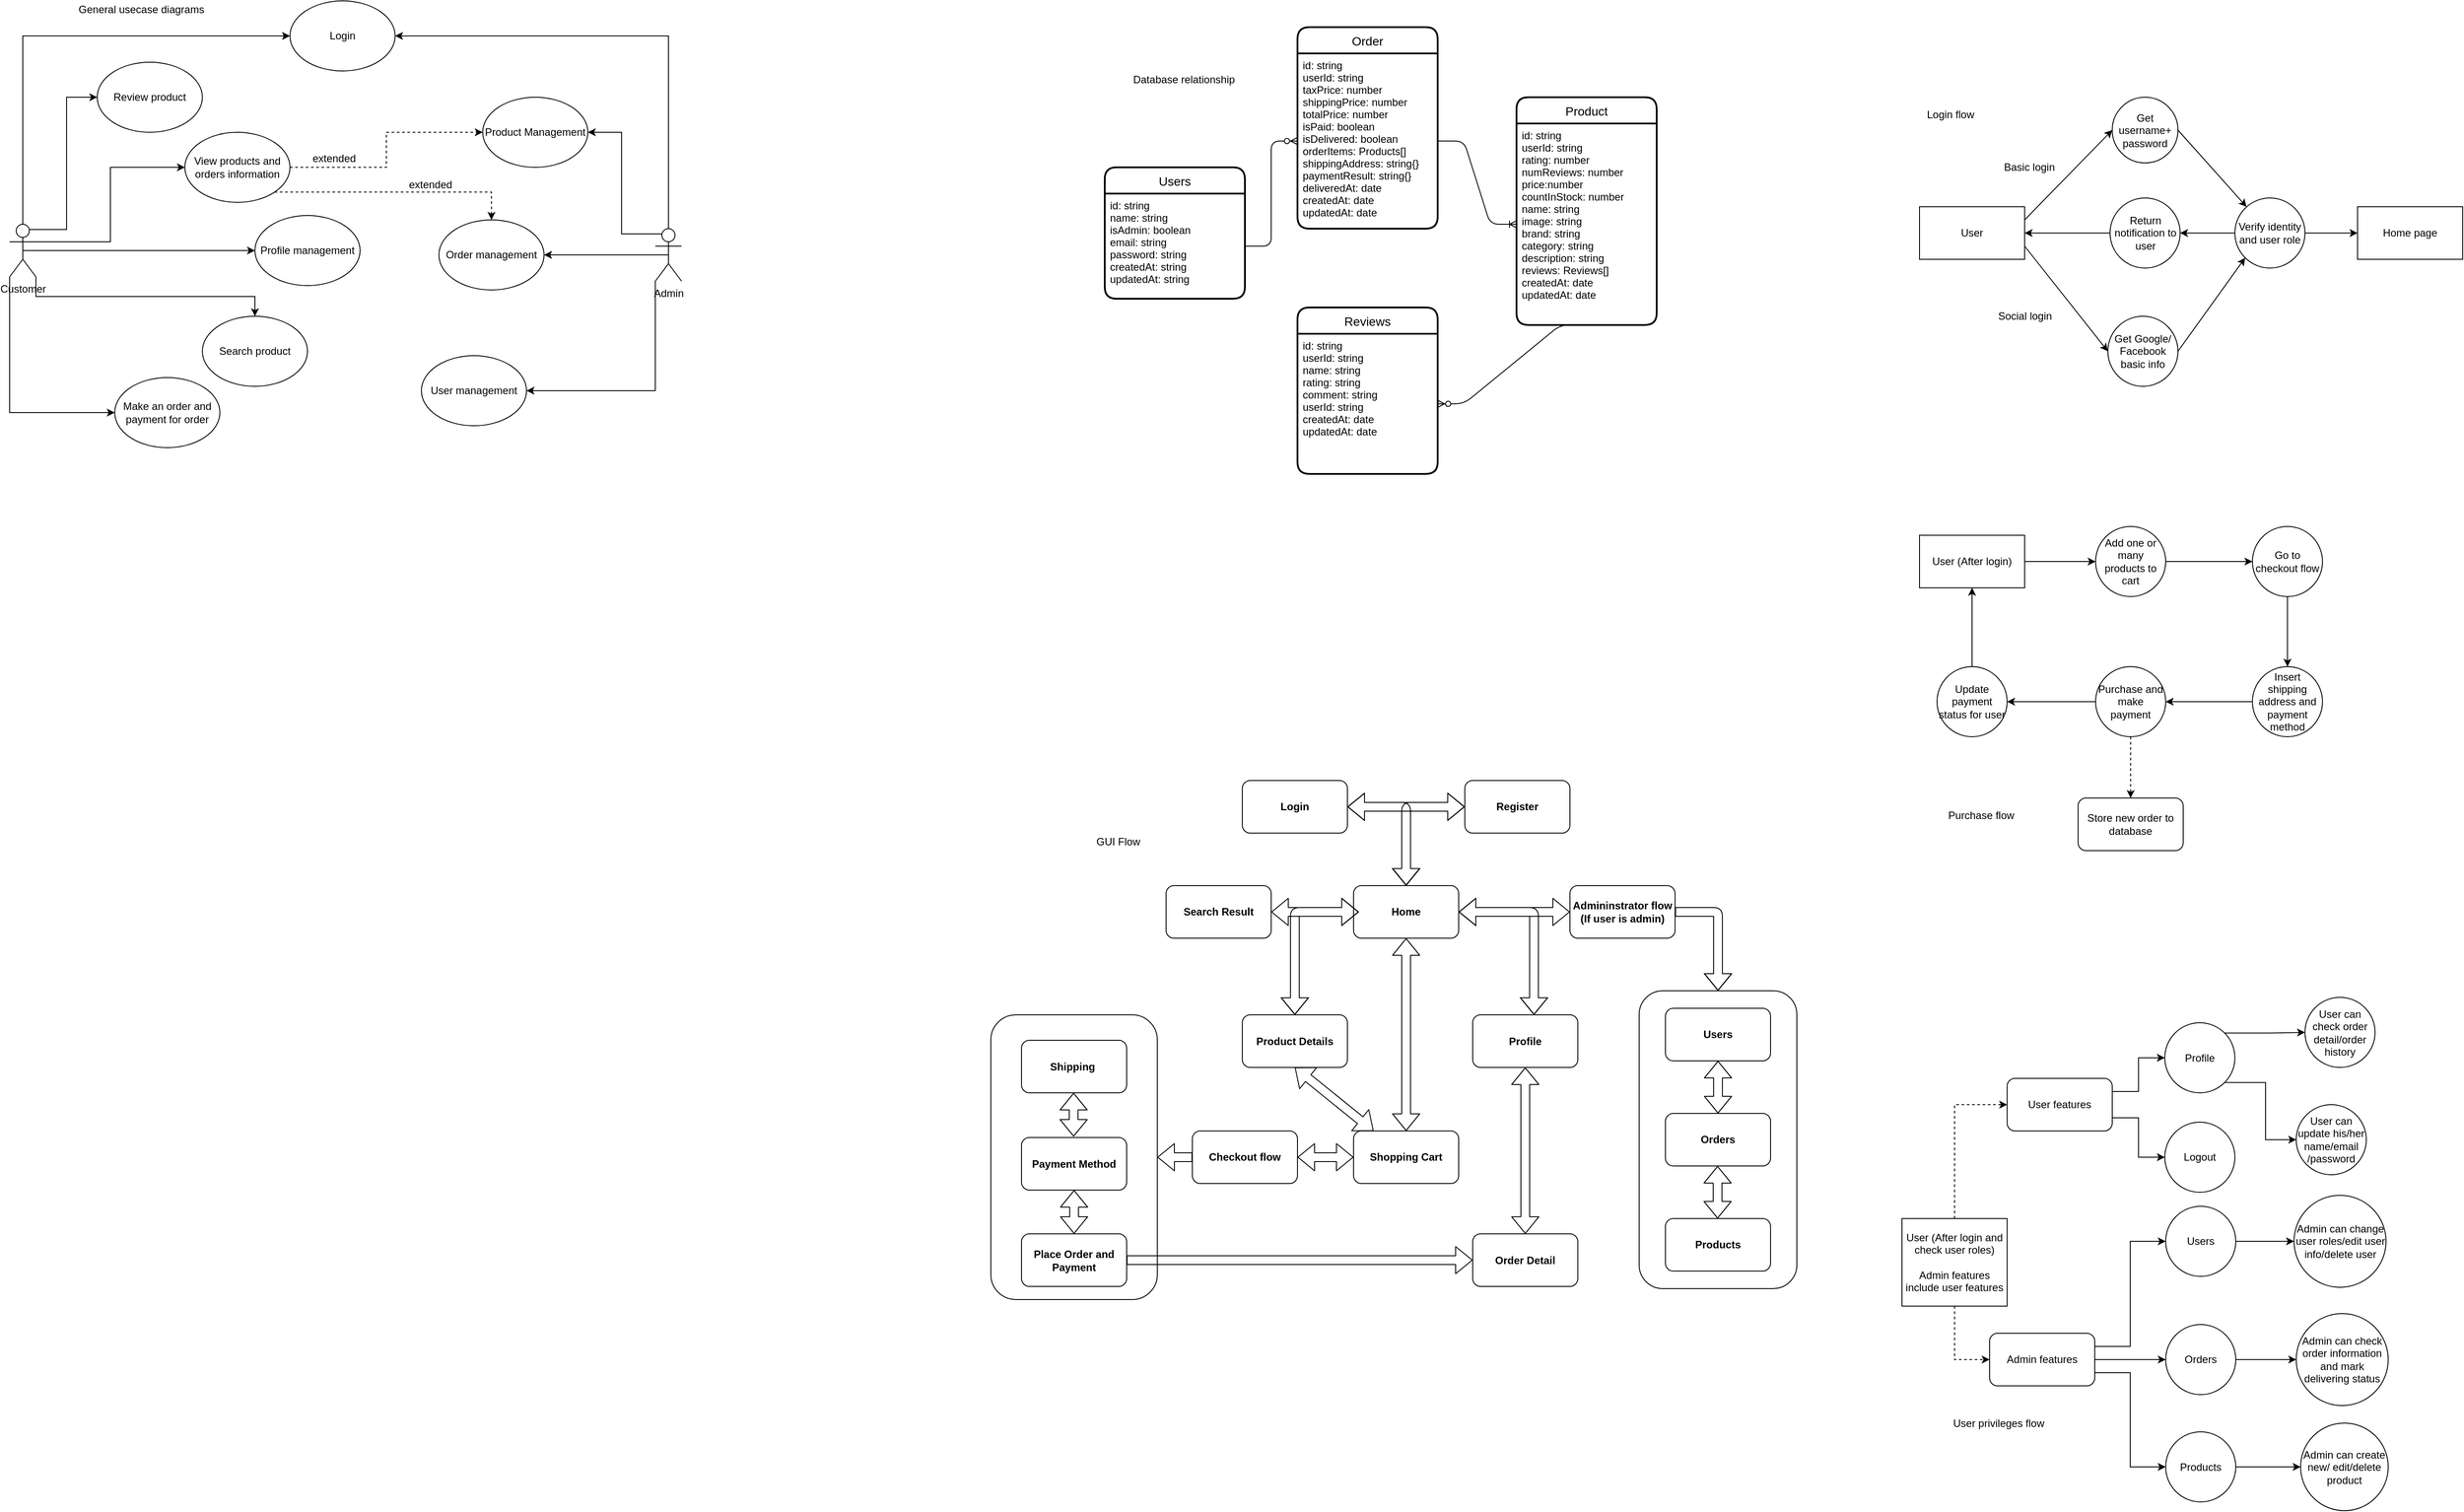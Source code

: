 <mxfile version="14.6.13" type="device"><diagram id="6ZNhktqQxoRfAD6pcb0J" name="Page-1"><mxGraphModel dx="2606" dy="644" grid="1" gridSize="10" guides="1" tooltips="1" connect="1" arrows="1" fold="1" page="1" pageScale="1" pageWidth="827" pageHeight="1169" math="0" shadow="0"><root><mxCell id="0"/><mxCell id="1" parent="0"/><mxCell id="3qqpjk2Meo74ZpkVtvSo-36" value="" style="rounded=1;whiteSpace=wrap;html=1;" parent="1" vertex="1"><mxGeometry x="680" y="1160" width="180" height="340" as="geometry"/></mxCell><mxCell id="3qqpjk2Meo74ZpkVtvSo-28" value="" style="rounded=1;whiteSpace=wrap;html=1;" parent="1" vertex="1"><mxGeometry x="-60" y="1187.5" width="190" height="325" as="geometry"/></mxCell><mxCell id="3qqpjk2Meo74ZpkVtvSo-5" value="Users" style="swimlane;childLayout=stackLayout;horizontal=1;startSize=30;horizontalStack=0;rounded=1;fontSize=14;fontStyle=0;strokeWidth=2;resizeParent=0;resizeLast=1;shadow=0;dashed=0;align=center;" parent="1" vertex="1"><mxGeometry x="70" y="220" width="160" height="150" as="geometry"/></mxCell><mxCell id="3qqpjk2Meo74ZpkVtvSo-6" value="id: string&#10;name: string&#10;isAdmin: boolean&#10;email: string&#10;password: string&#10;createdAt: string&#10;updatedAt: string" style="align=left;strokeColor=none;fillColor=none;spacingLeft=4;fontSize=12;verticalAlign=top;resizable=0;rotatable=0;part=1;" parent="3qqpjk2Meo74ZpkVtvSo-5" vertex="1"><mxGeometry y="30" width="160" height="120" as="geometry"/></mxCell><mxCell id="3qqpjk2Meo74ZpkVtvSo-7" value="Order" style="swimlane;childLayout=stackLayout;horizontal=1;startSize=30;horizontalStack=0;rounded=1;fontSize=14;fontStyle=0;strokeWidth=2;resizeParent=0;resizeLast=1;shadow=0;dashed=0;align=center;" parent="1" vertex="1"><mxGeometry x="290" y="60" width="160" height="230" as="geometry"/></mxCell><mxCell id="3qqpjk2Meo74ZpkVtvSo-8" value="id: string&#10;userId: string&#10;taxPrice: number&#10;shippingPrice: number&#10;totalPrice: number&#10;isPaid: boolean&#10;isDelivered: boolean&#10;orderItems: Products[]&#10;shippingAddress: string{}&#10;paymentResult: string{}&#10;deliveredAt: date&#10;createdAt: date&#10;updatedAt: date" style="align=left;strokeColor=none;fillColor=none;spacingLeft=4;fontSize=12;verticalAlign=top;resizable=0;rotatable=0;part=1;" parent="3qqpjk2Meo74ZpkVtvSo-7" vertex="1"><mxGeometry y="30" width="160" height="200" as="geometry"/></mxCell><mxCell id="3qqpjk2Meo74ZpkVtvSo-9" value="Product" style="swimlane;childLayout=stackLayout;horizontal=1;startSize=30;horizontalStack=0;rounded=1;fontSize=14;fontStyle=0;strokeWidth=2;resizeParent=0;resizeLast=1;shadow=0;dashed=0;align=center;" parent="1" vertex="1"><mxGeometry x="540" y="140" width="160" height="260" as="geometry"/></mxCell><mxCell id="3qqpjk2Meo74ZpkVtvSo-10" value="id: string&#10;userId: string&#10;rating: number&#10;numReviews: number&#10;price:number&#10;countInStock: number&#10;name: string&#10;image: string&#10;brand: string&#10;category: string&#10;description: string&#10;reviews: Reviews[]&#10;createdAt: date&#10;updatedAt: date" style="align=left;strokeColor=none;fillColor=none;spacingLeft=4;fontSize=12;verticalAlign=top;resizable=0;rotatable=0;part=1;" parent="3qqpjk2Meo74ZpkVtvSo-9" vertex="1"><mxGeometry y="30" width="160" height="230" as="geometry"/></mxCell><mxCell id="3qqpjk2Meo74ZpkVtvSo-11" value="Reviews" style="swimlane;childLayout=stackLayout;horizontal=1;startSize=30;horizontalStack=0;rounded=1;fontSize=14;fontStyle=0;strokeWidth=2;resizeParent=0;resizeLast=1;shadow=0;dashed=0;align=center;" parent="1" vertex="1"><mxGeometry x="290" y="380" width="160" height="190" as="geometry"/></mxCell><mxCell id="3qqpjk2Meo74ZpkVtvSo-12" value="id: string&#10;userId: string&#10;name: string&#10;rating: string&#10;comment: string&#10;userId: string&#10;createdAt: date&#10;updatedAt: date" style="align=left;strokeColor=none;fillColor=none;spacingLeft=4;fontSize=12;verticalAlign=top;resizable=0;rotatable=0;part=1;" parent="3qqpjk2Meo74ZpkVtvSo-11" vertex="1"><mxGeometry y="30" width="160" height="160" as="geometry"/></mxCell><mxCell id="3qqpjk2Meo74ZpkVtvSo-13" value="" style="edgeStyle=entityRelationEdgeStyle;fontSize=12;html=1;endArrow=ERzeroToMany;endFill=1;" parent="1" source="3qqpjk2Meo74ZpkVtvSo-6" target="3qqpjk2Meo74ZpkVtvSo-8" edge="1"><mxGeometry width="100" height="100" relative="1" as="geometry"><mxPoint x="360" y="340" as="sourcePoint"/><mxPoint x="460" y="240" as="targetPoint"/></mxGeometry></mxCell><mxCell id="3qqpjk2Meo74ZpkVtvSo-14" value="" style="edgeStyle=entityRelationEdgeStyle;fontSize=12;html=1;endArrow=ERoneToMany;exitX=1;exitY=0.5;exitDx=0;exitDy=0;" parent="1" source="3qqpjk2Meo74ZpkVtvSo-8" target="3qqpjk2Meo74ZpkVtvSo-10" edge="1"><mxGeometry width="100" height="100" relative="1" as="geometry"><mxPoint x="360" y="340" as="sourcePoint"/><mxPoint x="460" y="240" as="targetPoint"/></mxGeometry></mxCell><mxCell id="3qqpjk2Meo74ZpkVtvSo-16" value="" style="edgeStyle=entityRelationEdgeStyle;fontSize=12;html=1;endArrow=ERzeroToMany;endFill=1;exitX=0.5;exitY=1;exitDx=0;exitDy=0;entryX=1;entryY=0.5;entryDx=0;entryDy=0;" parent="1" source="3qqpjk2Meo74ZpkVtvSo-10" target="3qqpjk2Meo74ZpkVtvSo-12" edge="1"><mxGeometry width="100" height="100" relative="1" as="geometry"><mxPoint x="360" y="340" as="sourcePoint"/><mxPoint x="460" y="240" as="targetPoint"/></mxGeometry></mxCell><mxCell id="3qqpjk2Meo74ZpkVtvSo-17" value="&lt;b&gt;Home&lt;/b&gt;" style="rounded=1;whiteSpace=wrap;html=1;" parent="1" vertex="1"><mxGeometry x="354" y="1040" width="120" height="60" as="geometry"/></mxCell><mxCell id="3qqpjk2Meo74ZpkVtvSo-18" value="&lt;b&gt;Login&lt;/b&gt;" style="rounded=1;whiteSpace=wrap;html=1;" parent="1" vertex="1"><mxGeometry x="227" y="920" width="120" height="60" as="geometry"/></mxCell><mxCell id="3qqpjk2Meo74ZpkVtvSo-19" value="&lt;b&gt;Register&lt;/b&gt;" style="rounded=1;whiteSpace=wrap;html=1;" parent="1" vertex="1"><mxGeometry x="481" y="920" width="120" height="60" as="geometry"/></mxCell><mxCell id="3qqpjk2Meo74ZpkVtvSo-20" value="&lt;b&gt;Product Details&lt;/b&gt;" style="rounded=1;whiteSpace=wrap;html=1;" parent="1" vertex="1"><mxGeometry x="227" y="1187.5" width="120" height="60" as="geometry"/></mxCell><mxCell id="3qqpjk2Meo74ZpkVtvSo-21" value="&lt;b&gt;Search Result&lt;/b&gt;" style="rounded=1;whiteSpace=wrap;html=1;" parent="1" vertex="1"><mxGeometry x="140" y="1040" width="120" height="60" as="geometry"/></mxCell><mxCell id="3qqpjk2Meo74ZpkVtvSo-22" value="&lt;b&gt;Users&lt;/b&gt;" style="rounded=1;whiteSpace=wrap;html=1;" parent="1" vertex="1"><mxGeometry x="710" y="1180" width="120" height="60" as="geometry"/></mxCell><mxCell id="3qqpjk2Meo74ZpkVtvSo-23" value="&lt;b&gt;Shopping Cart&lt;/b&gt;" style="rounded=1;whiteSpace=wrap;html=1;" parent="1" vertex="1"><mxGeometry x="354" y="1320" width="120" height="60" as="geometry"/></mxCell><mxCell id="3qqpjk2Meo74ZpkVtvSo-24" value="&lt;b&gt;Shipping&amp;nbsp;&lt;/b&gt;" style="rounded=1;whiteSpace=wrap;html=1;" parent="1" vertex="1"><mxGeometry x="-25" y="1216.5" width="120" height="60" as="geometry"/></mxCell><mxCell id="3qqpjk2Meo74ZpkVtvSo-25" value="&lt;b&gt;Payment Method&lt;/b&gt;" style="rounded=1;whiteSpace=wrap;html=1;" parent="1" vertex="1"><mxGeometry x="-25" y="1327.5" width="120" height="60" as="geometry"/></mxCell><mxCell id="3qqpjk2Meo74ZpkVtvSo-26" value="&lt;b&gt;Place Order and Payment&lt;/b&gt;" style="rounded=1;whiteSpace=wrap;html=1;" parent="1" vertex="1"><mxGeometry x="-25" y="1437.5" width="120" height="60" as="geometry"/></mxCell><mxCell id="3qqpjk2Meo74ZpkVtvSo-27" value="&lt;b&gt;Order Detail&lt;/b&gt;" style="rounded=1;whiteSpace=wrap;html=1;" parent="1" vertex="1"><mxGeometry x="490" y="1437.5" width="120" height="60" as="geometry"/></mxCell><mxCell id="3qqpjk2Meo74ZpkVtvSo-29" value="&lt;b&gt;Checkout flow&lt;/b&gt;" style="rounded=1;whiteSpace=wrap;html=1;" parent="1" vertex="1"><mxGeometry x="170" y="1320" width="120" height="60" as="geometry"/></mxCell><mxCell id="3qqpjk2Meo74ZpkVtvSo-30" value="&lt;b&gt;Orders&lt;/b&gt;" style="rounded=1;whiteSpace=wrap;html=1;" parent="1" vertex="1"><mxGeometry x="710" y="1300" width="120" height="60" as="geometry"/></mxCell><mxCell id="3qqpjk2Meo74ZpkVtvSo-31" value="&lt;b&gt;Products&lt;/b&gt;" style="rounded=1;whiteSpace=wrap;html=1;" parent="1" vertex="1"><mxGeometry x="710" y="1420" width="120" height="60" as="geometry"/></mxCell><mxCell id="3qqpjk2Meo74ZpkVtvSo-32" value="" style="shape=flexArrow;endArrow=classic;startArrow=classic;html=1;exitX=0.5;exitY=0;exitDx=0;exitDy=0;entryX=0.5;entryY=1;entryDx=0;entryDy=0;" parent="1" source="3qqpjk2Meo74ZpkVtvSo-26" target="3qqpjk2Meo74ZpkVtvSo-25" edge="1"><mxGeometry width="100" height="100" relative="1" as="geometry"><mxPoint x="160" y="1377.5" as="sourcePoint"/><mxPoint x="260" y="1277.5" as="targetPoint"/></mxGeometry></mxCell><mxCell id="3qqpjk2Meo74ZpkVtvSo-33" value="" style="shape=flexArrow;endArrow=classic;startArrow=classic;html=1;exitX=0.5;exitY=0;exitDx=0;exitDy=0;entryX=0.5;entryY=1;entryDx=0;entryDy=0;" parent="1" edge="1"><mxGeometry width="100" height="100" relative="1" as="geometry"><mxPoint x="34.5" y="1326.5" as="sourcePoint"/><mxPoint x="34.5" y="1276.5" as="targetPoint"/></mxGeometry></mxCell><mxCell id="3qqpjk2Meo74ZpkVtvSo-35" value="" style="shape=flexArrow;endArrow=classic;html=1;exitX=1;exitY=0.5;exitDx=0;exitDy=0;entryX=0;entryY=0.5;entryDx=0;entryDy=0;" parent="1" source="3qqpjk2Meo74ZpkVtvSo-26" target="3qqpjk2Meo74ZpkVtvSo-27" edge="1"><mxGeometry width="50" height="50" relative="1" as="geometry"><mxPoint x="250" y="1285" as="sourcePoint"/><mxPoint x="300" y="1235" as="targetPoint"/></mxGeometry></mxCell><mxCell id="3qqpjk2Meo74ZpkVtvSo-37" value="" style="shape=flexArrow;endArrow=classic;startArrow=classic;html=1;exitX=0.5;exitY=0;exitDx=0;exitDy=0;entryX=0.5;entryY=1;entryDx=0;entryDy=0;entryPerimeter=0;" parent="1" source="3qqpjk2Meo74ZpkVtvSo-30" target="3qqpjk2Meo74ZpkVtvSo-22" edge="1"><mxGeometry width="100" height="100" relative="1" as="geometry"><mxPoint x="560" y="1330" as="sourcePoint"/><mxPoint x="770" y="1250" as="targetPoint"/></mxGeometry></mxCell><mxCell id="3qqpjk2Meo74ZpkVtvSo-39" value="" style="shape=flexArrow;endArrow=classic;startArrow=classic;html=1;exitX=0.5;exitY=0;exitDx=0;exitDy=0;entryX=0.5;entryY=1;entryDx=0;entryDy=0;entryPerimeter=0;" parent="1" edge="1"><mxGeometry width="100" height="100" relative="1" as="geometry"><mxPoint x="769.5" y="1420" as="sourcePoint"/><mxPoint x="769.5" y="1360" as="targetPoint"/></mxGeometry></mxCell><mxCell id="3qqpjk2Meo74ZpkVtvSo-40" value="&lt;b&gt;Admininstrator flow&lt;br&gt;(If user is admin)&lt;br&gt;&lt;/b&gt;" style="rounded=1;whiteSpace=wrap;html=1;" parent="1" vertex="1"><mxGeometry x="601" y="1040" width="120" height="60" as="geometry"/></mxCell><mxCell id="3qqpjk2Meo74ZpkVtvSo-41" value="" style="shape=flexArrow;endArrow=classic;startArrow=classic;html=1;exitX=1;exitY=0.5;exitDx=0;exitDy=0;entryX=0;entryY=0.5;entryDx=0;entryDy=0;" parent="1" source="3qqpjk2Meo74ZpkVtvSo-18" target="3qqpjk2Meo74ZpkVtvSo-19" edge="1"><mxGeometry width="100" height="100" relative="1" as="geometry"><mxPoint x="270" y="1200" as="sourcePoint"/><mxPoint x="370" y="1100" as="targetPoint"/></mxGeometry></mxCell><mxCell id="3qqpjk2Meo74ZpkVtvSo-42" value="" style="shape=flexArrow;endArrow=classic;startArrow=classic;html=1;exitX=0.5;exitY=0;exitDx=0;exitDy=0;entryX=1;entryY=0.5;entryDx=0;entryDy=0;" parent="1" source="3qqpjk2Meo74ZpkVtvSo-17" target="3qqpjk2Meo74ZpkVtvSo-18" edge="1"><mxGeometry width="100" height="100" relative="1" as="geometry"><mxPoint x="270" y="1200" as="sourcePoint"/><mxPoint x="420" y="950" as="targetPoint"/><Array as="points"><mxPoint x="414" y="950"/></Array></mxGeometry></mxCell><mxCell id="3qqpjk2Meo74ZpkVtvSo-43" value="" style="shape=flexArrow;endArrow=classic;startArrow=classic;html=1;entryX=0;entryY=0.5;entryDx=0;entryDy=0;exitX=0.5;exitY=0;exitDx=0;exitDy=0;" parent="1" source="3qqpjk2Meo74ZpkVtvSo-17" target="3qqpjk2Meo74ZpkVtvSo-19" edge="1"><mxGeometry width="100" height="100" relative="1" as="geometry"><mxPoint x="270" y="1200" as="sourcePoint"/><mxPoint x="370" y="1100" as="targetPoint"/><Array as="points"><mxPoint x="414" y="950"/></Array></mxGeometry></mxCell><mxCell id="3qqpjk2Meo74ZpkVtvSo-44" value="" style="shape=flexArrow;endArrow=classic;startArrow=classic;html=1;exitX=1;exitY=0.5;exitDx=0;exitDy=0;" parent="1" source="3qqpjk2Meo74ZpkVtvSo-21" edge="1"><mxGeometry width="100" height="100" relative="1" as="geometry"><mxPoint x="270" y="1200" as="sourcePoint"/><mxPoint x="360" y="1070" as="targetPoint"/></mxGeometry></mxCell><mxCell id="3qqpjk2Meo74ZpkVtvSo-45" value="&lt;b&gt;Profile&lt;/b&gt;" style="rounded=1;whiteSpace=wrap;html=1;" parent="1" vertex="1"><mxGeometry x="490" y="1187.5" width="120" height="60" as="geometry"/></mxCell><mxCell id="3qqpjk2Meo74ZpkVtvSo-46" value="" style="shape=flexArrow;endArrow=classic;startArrow=classic;html=1;exitX=0.5;exitY=0;exitDx=0;exitDy=0;" parent="1" source="3qqpjk2Meo74ZpkVtvSo-20" edge="1"><mxGeometry width="100" height="100" relative="1" as="geometry"><mxPoint x="300" y="1260" as="sourcePoint"/><mxPoint x="360" y="1070" as="targetPoint"/><Array as="points"><mxPoint x="287" y="1070"/></Array></mxGeometry></mxCell><mxCell id="3qqpjk2Meo74ZpkVtvSo-47" value="" style="shape=flexArrow;endArrow=classic;startArrow=classic;html=1;entryX=0.5;entryY=1;entryDx=0;entryDy=0;" parent="1" source="3qqpjk2Meo74ZpkVtvSo-23" target="3qqpjk2Meo74ZpkVtvSo-20" edge="1"><mxGeometry width="100" height="100" relative="1" as="geometry"><mxPoint x="300" y="1260" as="sourcePoint"/><mxPoint x="400" y="1160" as="targetPoint"/><Array as="points"/></mxGeometry></mxCell><mxCell id="3qqpjk2Meo74ZpkVtvSo-48" value="" style="shape=flexArrow;endArrow=classic;startArrow=classic;html=1;entryX=1;entryY=0.5;entryDx=0;entryDy=0;exitX=0;exitY=0.5;exitDx=0;exitDy=0;" parent="1" source="3qqpjk2Meo74ZpkVtvSo-23" target="3qqpjk2Meo74ZpkVtvSo-29" edge="1"><mxGeometry width="100" height="100" relative="1" as="geometry"><mxPoint x="424" y="1330" as="sourcePoint"/><mxPoint x="424" y="1250" as="targetPoint"/></mxGeometry></mxCell><mxCell id="3qqpjk2Meo74ZpkVtvSo-50" value="" style="shape=flexArrow;endArrow=classic;startArrow=classic;html=1;entryX=1;entryY=0.5;entryDx=0;entryDy=0;exitX=0.583;exitY=0;exitDx=0;exitDy=0;exitPerimeter=0;" parent="1" source="3qqpjk2Meo74ZpkVtvSo-45" target="3qqpjk2Meo74ZpkVtvSo-17" edge="1"><mxGeometry width="100" height="100" relative="1" as="geometry"><mxPoint x="200" y="1300" as="sourcePoint"/><mxPoint x="300" y="1200" as="targetPoint"/><Array as="points"><mxPoint x="560" y="1070"/></Array></mxGeometry></mxCell><mxCell id="3qqpjk2Meo74ZpkVtvSo-51" value="" style="shape=flexArrow;endArrow=classic;startArrow=classic;html=1;entryX=0.5;entryY=1;entryDx=0;entryDy=0;" parent="1" target="3qqpjk2Meo74ZpkVtvSo-17" edge="1"><mxGeometry width="100" height="100" relative="1" as="geometry"><mxPoint x="414" y="1320" as="sourcePoint"/><mxPoint x="410" y="1170" as="targetPoint"/></mxGeometry></mxCell><mxCell id="3qqpjk2Meo74ZpkVtvSo-52" value="" style="shape=flexArrow;endArrow=classic;startArrow=classic;html=1;entryX=0.5;entryY=1;entryDx=0;entryDy=0;exitX=0.5;exitY=0;exitDx=0;exitDy=0;" parent="1" source="3qqpjk2Meo74ZpkVtvSo-27" target="3qqpjk2Meo74ZpkVtvSo-45" edge="1"><mxGeometry width="100" height="100" relative="1" as="geometry"><mxPoint x="300" y="1320" as="sourcePoint"/><mxPoint x="400" y="1220" as="targetPoint"/></mxGeometry></mxCell><mxCell id="3qqpjk2Meo74ZpkVtvSo-53" value="" style="shape=flexArrow;endArrow=classic;html=1;exitX=0;exitY=0.5;exitDx=0;exitDy=0;entryX=1;entryY=0.5;entryDx=0;entryDy=0;" parent="1" source="3qqpjk2Meo74ZpkVtvSo-29" target="3qqpjk2Meo74ZpkVtvSo-28" edge="1"><mxGeometry width="50" height="50" relative="1" as="geometry"><mxPoint x="230" y="1290" as="sourcePoint"/><mxPoint x="280" y="1240" as="targetPoint"/></mxGeometry></mxCell><mxCell id="3qqpjk2Meo74ZpkVtvSo-54" value="" style="shape=flexArrow;endArrow=classic;startArrow=classic;html=1;exitX=1;exitY=0.5;exitDx=0;exitDy=0;entryX=0;entryY=0.5;entryDx=0;entryDy=0;" parent="1" source="3qqpjk2Meo74ZpkVtvSo-17" target="3qqpjk2Meo74ZpkVtvSo-40" edge="1"><mxGeometry width="100" height="100" relative="1" as="geometry"><mxPoint x="570" y="1180" as="sourcePoint"/><mxPoint x="670" y="1080" as="targetPoint"/></mxGeometry></mxCell><mxCell id="3qqpjk2Meo74ZpkVtvSo-57" value="" style="shape=flexArrow;endArrow=classic;html=1;entryX=0.5;entryY=0;entryDx=0;entryDy=0;exitX=1;exitY=0.5;exitDx=0;exitDy=0;" parent="1" source="3qqpjk2Meo74ZpkVtvSo-40" target="3qqpjk2Meo74ZpkVtvSo-36" edge="1"><mxGeometry width="50" height="50" relative="1" as="geometry"><mxPoint x="600" y="1150" as="sourcePoint"/><mxPoint x="650" y="1100" as="targetPoint"/><Array as="points"><mxPoint x="770" y="1070"/></Array></mxGeometry></mxCell><mxCell id="3qqpjk2Meo74ZpkVtvSo-58" value="User" style="rounded=0;whiteSpace=wrap;html=1;" parent="1" vertex="1"><mxGeometry x="1000" y="265" width="120" height="60" as="geometry"/></mxCell><mxCell id="3qqpjk2Meo74ZpkVtvSo-59" value="Get username+&lt;br&gt;password" style="ellipse;whiteSpace=wrap;html=1;aspect=fixed;" parent="1" vertex="1"><mxGeometry x="1220" y="140" width="75" height="75" as="geometry"/></mxCell><mxCell id="3qqpjk2Meo74ZpkVtvSo-60" value="Get Google/&lt;br&gt;Facebook basic info" style="ellipse;whiteSpace=wrap;html=1;aspect=fixed;" parent="1" vertex="1"><mxGeometry x="1215" y="390" width="80" height="80" as="geometry"/></mxCell><mxCell id="3qqpjk2Meo74ZpkVtvSo-62" value="" style="endArrow=classic;html=1;exitX=1;exitY=0.25;exitDx=0;exitDy=0;entryX=0;entryY=0.5;entryDx=0;entryDy=0;" parent="1" source="3qqpjk2Meo74ZpkVtvSo-58" target="3qqpjk2Meo74ZpkVtvSo-59" edge="1"><mxGeometry width="50" height="50" relative="1" as="geometry"><mxPoint x="1200" y="360" as="sourcePoint"/><mxPoint x="1250" y="310" as="targetPoint"/></mxGeometry></mxCell><mxCell id="3qqpjk2Meo74ZpkVtvSo-63" value="Basic login" style="text;html=1;align=center;verticalAlign=middle;resizable=0;points=[];autosize=1;strokeColor=none;" parent="1" vertex="1"><mxGeometry x="1090" y="210" width="70" height="20" as="geometry"/></mxCell><mxCell id="3qqpjk2Meo74ZpkVtvSo-64" value="" style="endArrow=classic;html=1;entryX=0;entryY=0.5;entryDx=0;entryDy=0;exitX=1;exitY=0.75;exitDx=0;exitDy=0;" parent="1" source="3qqpjk2Meo74ZpkVtvSo-58" target="3qqpjk2Meo74ZpkVtvSo-60" edge="1"><mxGeometry width="50" height="50" relative="1" as="geometry"><mxPoint x="1200" y="360" as="sourcePoint"/><mxPoint x="1250" y="310" as="targetPoint"/></mxGeometry></mxCell><mxCell id="3qqpjk2Meo74ZpkVtvSo-65" value="Social login" style="text;html=1;align=center;verticalAlign=middle;resizable=0;points=[];autosize=1;strokeColor=none;" parent="1" vertex="1"><mxGeometry x="1080" y="380" width="80" height="20" as="geometry"/></mxCell><mxCell id="3qqpjk2Meo74ZpkVtvSo-72" style="edgeStyle=orthogonalEdgeStyle;rounded=0;orthogonalLoop=1;jettySize=auto;html=1;exitX=0;exitY=0.5;exitDx=0;exitDy=0;" parent="1" source="3qqpjk2Meo74ZpkVtvSo-66" target="3qqpjk2Meo74ZpkVtvSo-70" edge="1"><mxGeometry relative="1" as="geometry"/></mxCell><mxCell id="3qqpjk2Meo74ZpkVtvSo-76" style="edgeStyle=orthogonalEdgeStyle;rounded=0;orthogonalLoop=1;jettySize=auto;html=1;exitX=1;exitY=0.5;exitDx=0;exitDy=0;entryX=0;entryY=0.5;entryDx=0;entryDy=0;" parent="1" source="3qqpjk2Meo74ZpkVtvSo-66" target="3qqpjk2Meo74ZpkVtvSo-75" edge="1"><mxGeometry relative="1" as="geometry"/></mxCell><mxCell id="3qqpjk2Meo74ZpkVtvSo-66" value="Verify identity and user role" style="ellipse;whiteSpace=wrap;html=1;aspect=fixed;" parent="1" vertex="1"><mxGeometry x="1360" y="255" width="80" height="80" as="geometry"/></mxCell><mxCell id="3qqpjk2Meo74ZpkVtvSo-67" value="" style="endArrow=classic;html=1;exitX=1;exitY=0.5;exitDx=0;exitDy=0;" parent="1" source="3qqpjk2Meo74ZpkVtvSo-59" target="3qqpjk2Meo74ZpkVtvSo-66" edge="1"><mxGeometry width="50" height="50" relative="1" as="geometry"><mxPoint x="1300" y="230" as="sourcePoint"/><mxPoint x="1380" y="300" as="targetPoint"/></mxGeometry></mxCell><mxCell id="3qqpjk2Meo74ZpkVtvSo-69" value="" style="endArrow=classic;html=1;exitX=1;exitY=0.5;exitDx=0;exitDy=0;entryX=0;entryY=1;entryDx=0;entryDy=0;" parent="1" source="3qqpjk2Meo74ZpkVtvSo-60" target="3qqpjk2Meo74ZpkVtvSo-66" edge="1"><mxGeometry width="50" height="50" relative="1" as="geometry"><mxPoint x="1330" y="350" as="sourcePoint"/><mxPoint x="1380" y="300" as="targetPoint"/></mxGeometry></mxCell><mxCell id="3qqpjk2Meo74ZpkVtvSo-73" style="edgeStyle=orthogonalEdgeStyle;rounded=0;orthogonalLoop=1;jettySize=auto;html=1;exitX=0;exitY=0.5;exitDx=0;exitDy=0;entryX=1;entryY=0.5;entryDx=0;entryDy=0;" parent="1" source="3qqpjk2Meo74ZpkVtvSo-70" target="3qqpjk2Meo74ZpkVtvSo-58" edge="1"><mxGeometry relative="1" as="geometry"/></mxCell><mxCell id="3qqpjk2Meo74ZpkVtvSo-70" value="Return notification to user" style="ellipse;whiteSpace=wrap;html=1;aspect=fixed;" parent="1" vertex="1"><mxGeometry x="1217.5" y="255" width="80" height="80" as="geometry"/></mxCell><mxCell id="3qqpjk2Meo74ZpkVtvSo-75" value="Home page" style="rounded=0;whiteSpace=wrap;html=1;" parent="1" vertex="1"><mxGeometry x="1500" y="265" width="120" height="60" as="geometry"/></mxCell><mxCell id="3qqpjk2Meo74ZpkVtvSo-87" style="edgeStyle=orthogonalEdgeStyle;rounded=0;orthogonalLoop=1;jettySize=auto;html=1;exitX=1;exitY=0.5;exitDx=0;exitDy=0;" parent="1" source="3qqpjk2Meo74ZpkVtvSo-77" target="3qqpjk2Meo74ZpkVtvSo-81" edge="1"><mxGeometry relative="1" as="geometry"/></mxCell><mxCell id="3qqpjk2Meo74ZpkVtvSo-77" value="User (After login)" style="rounded=0;whiteSpace=wrap;html=1;" parent="1" vertex="1"><mxGeometry x="1000" y="640" width="120" height="60" as="geometry"/></mxCell><mxCell id="3qqpjk2Meo74ZpkVtvSo-88" style="edgeStyle=orthogonalEdgeStyle;rounded=0;orthogonalLoop=1;jettySize=auto;html=1;exitX=1;exitY=0.5;exitDx=0;exitDy=0;" parent="1" source="3qqpjk2Meo74ZpkVtvSo-81" target="3qqpjk2Meo74ZpkVtvSo-82" edge="1"><mxGeometry relative="1" as="geometry"/></mxCell><mxCell id="3qqpjk2Meo74ZpkVtvSo-81" value="&lt;span&gt;Add one or many products to cart&lt;/span&gt;" style="ellipse;whiteSpace=wrap;html=1;aspect=fixed;rounded=0;" parent="1" vertex="1"><mxGeometry x="1201" y="630" width="80" height="80" as="geometry"/></mxCell><mxCell id="3qqpjk2Meo74ZpkVtvSo-89" style="edgeStyle=orthogonalEdgeStyle;rounded=0;orthogonalLoop=1;jettySize=auto;html=1;exitX=0.5;exitY=1;exitDx=0;exitDy=0;" parent="1" source="3qqpjk2Meo74ZpkVtvSo-82" target="3qqpjk2Meo74ZpkVtvSo-83" edge="1"><mxGeometry relative="1" as="geometry"/></mxCell><mxCell id="3qqpjk2Meo74ZpkVtvSo-82" value="&lt;span&gt;Go to checkout flow&lt;/span&gt;" style="ellipse;whiteSpace=wrap;html=1;aspect=fixed;rounded=0;" parent="1" vertex="1"><mxGeometry x="1380" y="630" width="80" height="80" as="geometry"/></mxCell><mxCell id="3qqpjk2Meo74ZpkVtvSo-90" style="edgeStyle=orthogonalEdgeStyle;rounded=0;orthogonalLoop=1;jettySize=auto;html=1;exitX=0;exitY=0.5;exitDx=0;exitDy=0;" parent="1" source="3qqpjk2Meo74ZpkVtvSo-83" target="3qqpjk2Meo74ZpkVtvSo-84" edge="1"><mxGeometry relative="1" as="geometry"/></mxCell><mxCell id="3qqpjk2Meo74ZpkVtvSo-83" value="&lt;span&gt;Insert shipping address and payment method&lt;/span&gt;" style="ellipse;whiteSpace=wrap;html=1;aspect=fixed;rounded=0;" parent="1" vertex="1"><mxGeometry x="1380" y="790" width="80" height="80" as="geometry"/></mxCell><mxCell id="3qqpjk2Meo74ZpkVtvSo-91" style="edgeStyle=orthogonalEdgeStyle;rounded=0;orthogonalLoop=1;jettySize=auto;html=1;exitX=0;exitY=0.5;exitDx=0;exitDy=0;entryX=1;entryY=0.5;entryDx=0;entryDy=0;" parent="1" source="3qqpjk2Meo74ZpkVtvSo-84" target="3qqpjk2Meo74ZpkVtvSo-85" edge="1"><mxGeometry relative="1" as="geometry"/></mxCell><mxCell id="3qqpjk2Meo74ZpkVtvSo-95" style="edgeStyle=orthogonalEdgeStyle;rounded=0;orthogonalLoop=1;jettySize=auto;html=1;exitX=0.5;exitY=1;exitDx=0;exitDy=0;dashed=1;" parent="1" source="3qqpjk2Meo74ZpkVtvSo-84" target="3qqpjk2Meo74ZpkVtvSo-94" edge="1"><mxGeometry relative="1" as="geometry"/></mxCell><mxCell id="3qqpjk2Meo74ZpkVtvSo-84" value="Purchase and make payment" style="ellipse;whiteSpace=wrap;html=1;aspect=fixed;rounded=0;" parent="1" vertex="1"><mxGeometry x="1201" y="790" width="80" height="80" as="geometry"/></mxCell><mxCell id="3qqpjk2Meo74ZpkVtvSo-92" style="edgeStyle=orthogonalEdgeStyle;rounded=0;orthogonalLoop=1;jettySize=auto;html=1;exitX=0.5;exitY=0;exitDx=0;exitDy=0;" parent="1" source="3qqpjk2Meo74ZpkVtvSo-85" target="3qqpjk2Meo74ZpkVtvSo-77" edge="1"><mxGeometry relative="1" as="geometry"/></mxCell><mxCell id="3qqpjk2Meo74ZpkVtvSo-85" value="Update payment status for user" style="ellipse;whiteSpace=wrap;html=1;aspect=fixed;" parent="1" vertex="1"><mxGeometry x="1020" y="790" width="80" height="80" as="geometry"/></mxCell><mxCell id="3qqpjk2Meo74ZpkVtvSo-94" value="Store new order to database" style="rounded=1;whiteSpace=wrap;html=1;" parent="1" vertex="1"><mxGeometry x="1181" y="940" width="120" height="60" as="geometry"/></mxCell><mxCell id="3qqpjk2Meo74ZpkVtvSo-96" value="GUI Flow" style="text;html=1;align=center;verticalAlign=middle;resizable=0;points=[];autosize=1;strokeColor=none;" parent="1" vertex="1"><mxGeometry x="50" y="980" width="70" height="20" as="geometry"/></mxCell><mxCell id="3qqpjk2Meo74ZpkVtvSo-97" value="Database relationship" style="text;html=1;align=center;verticalAlign=middle;resizable=0;points=[];autosize=1;strokeColor=none;" parent="1" vertex="1"><mxGeometry x="95" y="110" width="130" height="20" as="geometry"/></mxCell><mxCell id="3qqpjk2Meo74ZpkVtvSo-98" value="Login flow" style="text;html=1;align=center;verticalAlign=middle;resizable=0;points=[];autosize=1;strokeColor=none;" parent="1" vertex="1"><mxGeometry x="1000" y="150" width="70" height="20" as="geometry"/></mxCell><mxCell id="3qqpjk2Meo74ZpkVtvSo-99" value="Purchase flow" style="text;html=1;align=center;verticalAlign=middle;resizable=0;points=[];autosize=1;strokeColor=none;" parent="1" vertex="1"><mxGeometry x="1025" y="950" width="90" height="20" as="geometry"/></mxCell><mxCell id="3qqpjk2Meo74ZpkVtvSo-128" style="edgeStyle=orthogonalEdgeStyle;rounded=0;orthogonalLoop=1;jettySize=auto;html=1;exitX=0.5;exitY=1;exitDx=0;exitDy=0;dashed=1;entryX=0;entryY=0.5;entryDx=0;entryDy=0;" parent="1" source="3qqpjk2Meo74ZpkVtvSo-100" target="3qqpjk2Meo74ZpkVtvSo-124" edge="1"><mxGeometry relative="1" as="geometry"/></mxCell><mxCell id="3qqpjk2Meo74ZpkVtvSo-140" style="edgeStyle=orthogonalEdgeStyle;rounded=0;orthogonalLoop=1;jettySize=auto;html=1;exitX=0.5;exitY=0;exitDx=0;exitDy=0;dashed=1;entryX=0;entryY=0.5;entryDx=0;entryDy=0;" parent="1" source="3qqpjk2Meo74ZpkVtvSo-100" target="3qqpjk2Meo74ZpkVtvSo-139" edge="1"><mxGeometry relative="1" as="geometry"/></mxCell><mxCell id="3qqpjk2Meo74ZpkVtvSo-100" value="User (After login and check user roles)&lt;br&gt;&lt;br&gt;Admin features include user features" style="rounded=0;whiteSpace=wrap;html=1;" parent="1" vertex="1"><mxGeometry x="980" y="1420" width="120" height="100" as="geometry"/></mxCell><mxCell id="3qqpjk2Meo74ZpkVtvSo-112" style="edgeStyle=orthogonalEdgeStyle;rounded=0;orthogonalLoop=1;jettySize=auto;html=1;exitX=1;exitY=0;exitDx=0;exitDy=0;entryX=0;entryY=0.5;entryDx=0;entryDy=0;" parent="1" source="3qqpjk2Meo74ZpkVtvSo-101" target="3qqpjk2Meo74ZpkVtvSo-108" edge="1"><mxGeometry relative="1" as="geometry"><mxPoint x="1419" y="1170" as="targetPoint"/></mxGeometry></mxCell><mxCell id="3qqpjk2Meo74ZpkVtvSo-114" style="edgeStyle=orthogonalEdgeStyle;rounded=0;orthogonalLoop=1;jettySize=auto;html=1;exitX=1;exitY=1;exitDx=0;exitDy=0;entryX=0;entryY=0.5;entryDx=0;entryDy=0;" parent="1" source="3qqpjk2Meo74ZpkVtvSo-101" target="3qqpjk2Meo74ZpkVtvSo-109" edge="1"><mxGeometry relative="1" as="geometry"><mxPoint x="1419" y="1322.5" as="targetPoint"/></mxGeometry></mxCell><mxCell id="3qqpjk2Meo74ZpkVtvSo-101" value="Profile" style="ellipse;whiteSpace=wrap;html=1;aspect=fixed;rounded=0;" parent="1" vertex="1"><mxGeometry x="1280" y="1196.5" width="80" height="80" as="geometry"/></mxCell><mxCell id="3qqpjk2Meo74ZpkVtvSo-104" value="Logout" style="ellipse;whiteSpace=wrap;html=1;aspect=fixed;rounded=0;" parent="1" vertex="1"><mxGeometry x="1280" y="1310" width="80" height="80" as="geometry"/></mxCell><mxCell id="3qqpjk2Meo74ZpkVtvSo-108" value="User can check order detail/order history" style="ellipse;whiteSpace=wrap;html=1;aspect=fixed;rounded=0;" parent="1" vertex="1"><mxGeometry x="1440" y="1167.5" width="80" height="80" as="geometry"/></mxCell><mxCell id="3qqpjk2Meo74ZpkVtvSo-109" value="User can update his/her name/email&lt;br&gt;/password" style="ellipse;whiteSpace=wrap;html=1;aspect=fixed;rounded=0;" parent="1" vertex="1"><mxGeometry x="1430" y="1290" width="80" height="80" as="geometry"/></mxCell><mxCell id="3qqpjk2Meo74ZpkVtvSo-135" style="edgeStyle=orthogonalEdgeStyle;rounded=0;orthogonalLoop=1;jettySize=auto;html=1;exitX=1;exitY=0.5;exitDx=0;exitDy=0;entryX=0;entryY=0.5;entryDx=0;entryDy=0;" parent="1" source="3qqpjk2Meo74ZpkVtvSo-121" target="3qqpjk2Meo74ZpkVtvSo-130" edge="1"><mxGeometry relative="1" as="geometry"/></mxCell><mxCell id="3qqpjk2Meo74ZpkVtvSo-121" value="Products" style="ellipse;whiteSpace=wrap;html=1;aspect=fixed;rounded=0;" parent="1" vertex="1"><mxGeometry x="1281" y="1663.5" width="80" height="80" as="geometry"/></mxCell><mxCell id="3qqpjk2Meo74ZpkVtvSo-133" style="edgeStyle=orthogonalEdgeStyle;rounded=0;orthogonalLoop=1;jettySize=auto;html=1;exitX=1;exitY=0.5;exitDx=0;exitDy=0;entryX=0;entryY=0.5;entryDx=0;entryDy=0;" parent="1" source="3qqpjk2Meo74ZpkVtvSo-122" target="3qqpjk2Meo74ZpkVtvSo-132" edge="1"><mxGeometry relative="1" as="geometry"><mxPoint x="1430" y="1446" as="targetPoint"/></mxGeometry></mxCell><mxCell id="3qqpjk2Meo74ZpkVtvSo-122" value="Users" style="ellipse;whiteSpace=wrap;html=1;aspect=fixed;rounded=0;" parent="1" vertex="1"><mxGeometry x="1281" y="1406" width="80" height="80" as="geometry"/></mxCell><mxCell id="3qqpjk2Meo74ZpkVtvSo-134" style="edgeStyle=orthogonalEdgeStyle;rounded=0;orthogonalLoop=1;jettySize=auto;html=1;exitX=1;exitY=0.5;exitDx=0;exitDy=0;" parent="1" source="3qqpjk2Meo74ZpkVtvSo-123" target="3qqpjk2Meo74ZpkVtvSo-131" edge="1"><mxGeometry relative="1" as="geometry"/></mxCell><mxCell id="3qqpjk2Meo74ZpkVtvSo-123" value="Orders" style="ellipse;whiteSpace=wrap;html=1;aspect=fixed;rounded=0;" parent="1" vertex="1"><mxGeometry x="1281" y="1541" width="80" height="80" as="geometry"/></mxCell><mxCell id="3qqpjk2Meo74ZpkVtvSo-136" style="edgeStyle=orthogonalEdgeStyle;rounded=0;orthogonalLoop=1;jettySize=auto;html=1;exitX=1;exitY=0.25;exitDx=0;exitDy=0;entryX=0;entryY=0.5;entryDx=0;entryDy=0;" parent="1" source="3qqpjk2Meo74ZpkVtvSo-124" target="3qqpjk2Meo74ZpkVtvSo-122" edge="1"><mxGeometry relative="1" as="geometry"/></mxCell><mxCell id="3qqpjk2Meo74ZpkVtvSo-137" style="edgeStyle=orthogonalEdgeStyle;rounded=0;orthogonalLoop=1;jettySize=auto;html=1;exitX=1;exitY=0.5;exitDx=0;exitDy=0;" parent="1" source="3qqpjk2Meo74ZpkVtvSo-124" target="3qqpjk2Meo74ZpkVtvSo-123" edge="1"><mxGeometry relative="1" as="geometry"/></mxCell><mxCell id="3qqpjk2Meo74ZpkVtvSo-138" style="edgeStyle=orthogonalEdgeStyle;rounded=0;orthogonalLoop=1;jettySize=auto;html=1;exitX=1;exitY=0.75;exitDx=0;exitDy=0;entryX=0;entryY=0.5;entryDx=0;entryDy=0;" parent="1" source="3qqpjk2Meo74ZpkVtvSo-124" target="3qqpjk2Meo74ZpkVtvSo-121" edge="1"><mxGeometry relative="1" as="geometry"/></mxCell><mxCell id="3qqpjk2Meo74ZpkVtvSo-124" value="Admin features" style="rounded=1;whiteSpace=wrap;html=1;" parent="1" vertex="1"><mxGeometry x="1080" y="1551" width="120" height="60" as="geometry"/></mxCell><mxCell id="3qqpjk2Meo74ZpkVtvSo-130" value="Admin can create new/ edit/delete product" style="ellipse;whiteSpace=wrap;html=1;aspect=fixed;rounded=0;" parent="1" vertex="1"><mxGeometry x="1435" y="1653.5" width="100" height="100" as="geometry"/></mxCell><mxCell id="3qqpjk2Meo74ZpkVtvSo-131" value="Admin can check order information and mark delivering status" style="ellipse;whiteSpace=wrap;html=1;aspect=fixed;rounded=0;" parent="1" vertex="1"><mxGeometry x="1430" y="1528.5" width="105" height="105" as="geometry"/></mxCell><mxCell id="3qqpjk2Meo74ZpkVtvSo-132" value="Admin can change user roles/edit user info/delete user" style="ellipse;whiteSpace=wrap;html=1;aspect=fixed;rounded=0;" parent="1" vertex="1"><mxGeometry x="1427.5" y="1393.5" width="105" height="105" as="geometry"/></mxCell><mxCell id="3qqpjk2Meo74ZpkVtvSo-141" style="edgeStyle=orthogonalEdgeStyle;rounded=0;orthogonalLoop=1;jettySize=auto;html=1;exitX=1;exitY=0.75;exitDx=0;exitDy=0;entryX=0;entryY=0.5;entryDx=0;entryDy=0;" parent="1" source="3qqpjk2Meo74ZpkVtvSo-139" target="3qqpjk2Meo74ZpkVtvSo-104" edge="1"><mxGeometry relative="1" as="geometry"/></mxCell><mxCell id="3qqpjk2Meo74ZpkVtvSo-142" style="edgeStyle=orthogonalEdgeStyle;rounded=0;orthogonalLoop=1;jettySize=auto;html=1;exitX=1;exitY=0.25;exitDx=0;exitDy=0;" parent="1" source="3qqpjk2Meo74ZpkVtvSo-139" target="3qqpjk2Meo74ZpkVtvSo-101" edge="1"><mxGeometry relative="1" as="geometry"/></mxCell><mxCell id="3qqpjk2Meo74ZpkVtvSo-139" value="User features" style="rounded=1;whiteSpace=wrap;html=1;" parent="1" vertex="1"><mxGeometry x="1100" y="1260" width="120" height="60" as="geometry"/></mxCell><mxCell id="3qqpjk2Meo74ZpkVtvSo-149" value="User privileges flow" style="text;html=1;align=center;verticalAlign=middle;resizable=0;points=[];autosize=1;strokeColor=none;" parent="1" vertex="1"><mxGeometry x="1030" y="1643.5" width="120" height="20" as="geometry"/></mxCell><mxCell id="0g9j2EnC2jy3TThTTPbx-14" style="edgeStyle=orthogonalEdgeStyle;rounded=0;orthogonalLoop=1;jettySize=auto;html=1;exitX=0.5;exitY=0;exitDx=0;exitDy=0;exitPerimeter=0;entryX=0;entryY=0.5;entryDx=0;entryDy=0;" edge="1" parent="1" source="0g9j2EnC2jy3TThTTPbx-1" target="0g9j2EnC2jy3TThTTPbx-3"><mxGeometry relative="1" as="geometry"/></mxCell><mxCell id="0g9j2EnC2jy3TThTTPbx-18" style="edgeStyle=orthogonalEdgeStyle;rounded=0;orthogonalLoop=1;jettySize=auto;html=1;exitX=0.75;exitY=0.1;exitDx=0;exitDy=0;exitPerimeter=0;entryX=0;entryY=0.5;entryDx=0;entryDy=0;" edge="1" parent="1" source="0g9j2EnC2jy3TThTTPbx-1" target="0g9j2EnC2jy3TThTTPbx-10"><mxGeometry relative="1" as="geometry"/></mxCell><mxCell id="0g9j2EnC2jy3TThTTPbx-19" style="edgeStyle=orthogonalEdgeStyle;rounded=0;orthogonalLoop=1;jettySize=auto;html=1;exitX=1;exitY=0.333;exitDx=0;exitDy=0;exitPerimeter=0;entryX=0;entryY=0.5;entryDx=0;entryDy=0;" edge="1" parent="1" source="0g9j2EnC2jy3TThTTPbx-1" target="0g9j2EnC2jy3TThTTPbx-9"><mxGeometry relative="1" as="geometry"/></mxCell><mxCell id="0g9j2EnC2jy3TThTTPbx-20" style="edgeStyle=orthogonalEdgeStyle;rounded=0;orthogonalLoop=1;jettySize=auto;html=1;exitX=0.5;exitY=0.5;exitDx=0;exitDy=0;exitPerimeter=0;" edge="1" parent="1" source="0g9j2EnC2jy3TThTTPbx-1" target="0g9j2EnC2jy3TThTTPbx-8"><mxGeometry relative="1" as="geometry"/></mxCell><mxCell id="0g9j2EnC2jy3TThTTPbx-21" style="edgeStyle=orthogonalEdgeStyle;rounded=0;orthogonalLoop=1;jettySize=auto;html=1;exitX=1;exitY=1;exitDx=0;exitDy=0;exitPerimeter=0;entryX=0.5;entryY=0;entryDx=0;entryDy=0;" edge="1" parent="1" source="0g9j2EnC2jy3TThTTPbx-1" target="0g9j2EnC2jy3TThTTPbx-6"><mxGeometry relative="1" as="geometry"/></mxCell><mxCell id="0g9j2EnC2jy3TThTTPbx-22" style="edgeStyle=orthogonalEdgeStyle;rounded=0;orthogonalLoop=1;jettySize=auto;html=1;exitX=0;exitY=1;exitDx=0;exitDy=0;exitPerimeter=0;entryX=0;entryY=0.5;entryDx=0;entryDy=0;" edge="1" parent="1" source="0g9j2EnC2jy3TThTTPbx-1" target="0g9j2EnC2jy3TThTTPbx-11"><mxGeometry relative="1" as="geometry"/></mxCell><mxCell id="0g9j2EnC2jy3TThTTPbx-1" value="Customer" style="shape=umlActor;verticalLabelPosition=bottom;verticalAlign=top;html=1;outlineConnect=0;" vertex="1" parent="1"><mxGeometry x="-1180" y="285" width="30" height="60" as="geometry"/></mxCell><mxCell id="0g9j2EnC2jy3TThTTPbx-13" style="edgeStyle=orthogonalEdgeStyle;rounded=0;orthogonalLoop=1;jettySize=auto;html=1;exitX=0.5;exitY=0;exitDx=0;exitDy=0;exitPerimeter=0;entryX=1;entryY=0.5;entryDx=0;entryDy=0;" edge="1" parent="1" source="0g9j2EnC2jy3TThTTPbx-2" target="0g9j2EnC2jy3TThTTPbx-3"><mxGeometry relative="1" as="geometry"/></mxCell><mxCell id="0g9j2EnC2jy3TThTTPbx-15" style="edgeStyle=orthogonalEdgeStyle;rounded=0;orthogonalLoop=1;jettySize=auto;html=1;exitX=0.25;exitY=0.1;exitDx=0;exitDy=0;exitPerimeter=0;entryX=1;entryY=0.5;entryDx=0;entryDy=0;" edge="1" parent="1" source="0g9j2EnC2jy3TThTTPbx-2" target="0g9j2EnC2jy3TThTTPbx-4"><mxGeometry relative="1" as="geometry"/></mxCell><mxCell id="0g9j2EnC2jy3TThTTPbx-17" style="edgeStyle=orthogonalEdgeStyle;rounded=0;orthogonalLoop=1;jettySize=auto;html=1;exitX=0.5;exitY=0.5;exitDx=0;exitDy=0;exitPerimeter=0;entryX=1;entryY=0.5;entryDx=0;entryDy=0;" edge="1" parent="1" source="0g9j2EnC2jy3TThTTPbx-2" target="0g9j2EnC2jy3TThTTPbx-7"><mxGeometry relative="1" as="geometry"/></mxCell><mxCell id="0g9j2EnC2jy3TThTTPbx-27" style="edgeStyle=orthogonalEdgeStyle;rounded=0;orthogonalLoop=1;jettySize=auto;html=1;exitX=0;exitY=1;exitDx=0;exitDy=0;exitPerimeter=0;entryX=1;entryY=0.5;entryDx=0;entryDy=0;" edge="1" parent="1" source="0g9j2EnC2jy3TThTTPbx-2" target="0g9j2EnC2jy3TThTTPbx-5"><mxGeometry relative="1" as="geometry"/></mxCell><mxCell id="0g9j2EnC2jy3TThTTPbx-2" value="Admin" style="shape=umlActor;verticalLabelPosition=bottom;verticalAlign=top;html=1;outlineConnect=0;" vertex="1" parent="1"><mxGeometry x="-443" y="290" width="30" height="60" as="geometry"/></mxCell><mxCell id="0g9j2EnC2jy3TThTTPbx-3" value="Login" style="ellipse;whiteSpace=wrap;html=1;" vertex="1" parent="1"><mxGeometry x="-860" y="30" width="120" height="80" as="geometry"/></mxCell><mxCell id="0g9j2EnC2jy3TThTTPbx-4" value="Product Management" style="ellipse;whiteSpace=wrap;html=1;" vertex="1" parent="1"><mxGeometry x="-640" y="140" width="120" height="80" as="geometry"/></mxCell><mxCell id="0g9j2EnC2jy3TThTTPbx-5" value="User management" style="ellipse;whiteSpace=wrap;html=1;" vertex="1" parent="1"><mxGeometry x="-710" y="435" width="120" height="80" as="geometry"/></mxCell><mxCell id="0g9j2EnC2jy3TThTTPbx-6" value="Search product" style="ellipse;whiteSpace=wrap;html=1;" vertex="1" parent="1"><mxGeometry x="-960" y="390" width="120" height="80" as="geometry"/></mxCell><mxCell id="0g9j2EnC2jy3TThTTPbx-7" value="Order management" style="ellipse;whiteSpace=wrap;html=1;" vertex="1" parent="1"><mxGeometry x="-690" y="280" width="120" height="80" as="geometry"/></mxCell><mxCell id="0g9j2EnC2jy3TThTTPbx-8" value="Profile management" style="ellipse;whiteSpace=wrap;html=1;" vertex="1" parent="1"><mxGeometry x="-900" y="275" width="120" height="80" as="geometry"/></mxCell><mxCell id="0g9j2EnC2jy3TThTTPbx-23" style="edgeStyle=orthogonalEdgeStyle;rounded=0;orthogonalLoop=1;jettySize=auto;html=1;exitX=1;exitY=0.5;exitDx=0;exitDy=0;dashed=1;" edge="1" parent="1" source="0g9j2EnC2jy3TThTTPbx-9" target="0g9j2EnC2jy3TThTTPbx-4"><mxGeometry relative="1" as="geometry"/></mxCell><mxCell id="0g9j2EnC2jy3TThTTPbx-24" style="edgeStyle=orthogonalEdgeStyle;rounded=0;orthogonalLoop=1;jettySize=auto;html=1;exitX=1;exitY=1;exitDx=0;exitDy=0;dashed=1;" edge="1" parent="1" source="0g9j2EnC2jy3TThTTPbx-9" target="0g9j2EnC2jy3TThTTPbx-7"><mxGeometry relative="1" as="geometry"/></mxCell><mxCell id="0g9j2EnC2jy3TThTTPbx-9" value="View products and orders information" style="ellipse;whiteSpace=wrap;html=1;" vertex="1" parent="1"><mxGeometry x="-980" y="180" width="120" height="80" as="geometry"/></mxCell><mxCell id="0g9j2EnC2jy3TThTTPbx-10" value="Review product" style="ellipse;whiteSpace=wrap;html=1;" vertex="1" parent="1"><mxGeometry x="-1080" y="100" width="120" height="80" as="geometry"/></mxCell><mxCell id="0g9j2EnC2jy3TThTTPbx-11" value="Make an order and payment for order" style="ellipse;whiteSpace=wrap;html=1;" vertex="1" parent="1"><mxGeometry x="-1060" y="460" width="120" height="80" as="geometry"/></mxCell><mxCell id="0g9j2EnC2jy3TThTTPbx-25" value="extended" style="text;html=1;align=center;verticalAlign=middle;resizable=0;points=[];autosize=1;strokeColor=none;" vertex="1" parent="1"><mxGeometry x="-840" y="200" width="60" height="20" as="geometry"/></mxCell><mxCell id="0g9j2EnC2jy3TThTTPbx-26" value="extended" style="text;html=1;align=center;verticalAlign=middle;resizable=0;points=[];autosize=1;strokeColor=none;" vertex="1" parent="1"><mxGeometry x="-730" y="230" width="60" height="20" as="geometry"/></mxCell><mxCell id="0g9j2EnC2jy3TThTTPbx-29" value="General usecase diagrams" style="text;html=1;align=center;verticalAlign=middle;resizable=0;points=[];autosize=1;strokeColor=none;" vertex="1" parent="1"><mxGeometry x="-1110" y="30" width="160" height="20" as="geometry"/></mxCell></root></mxGraphModel></diagram></mxfile>
